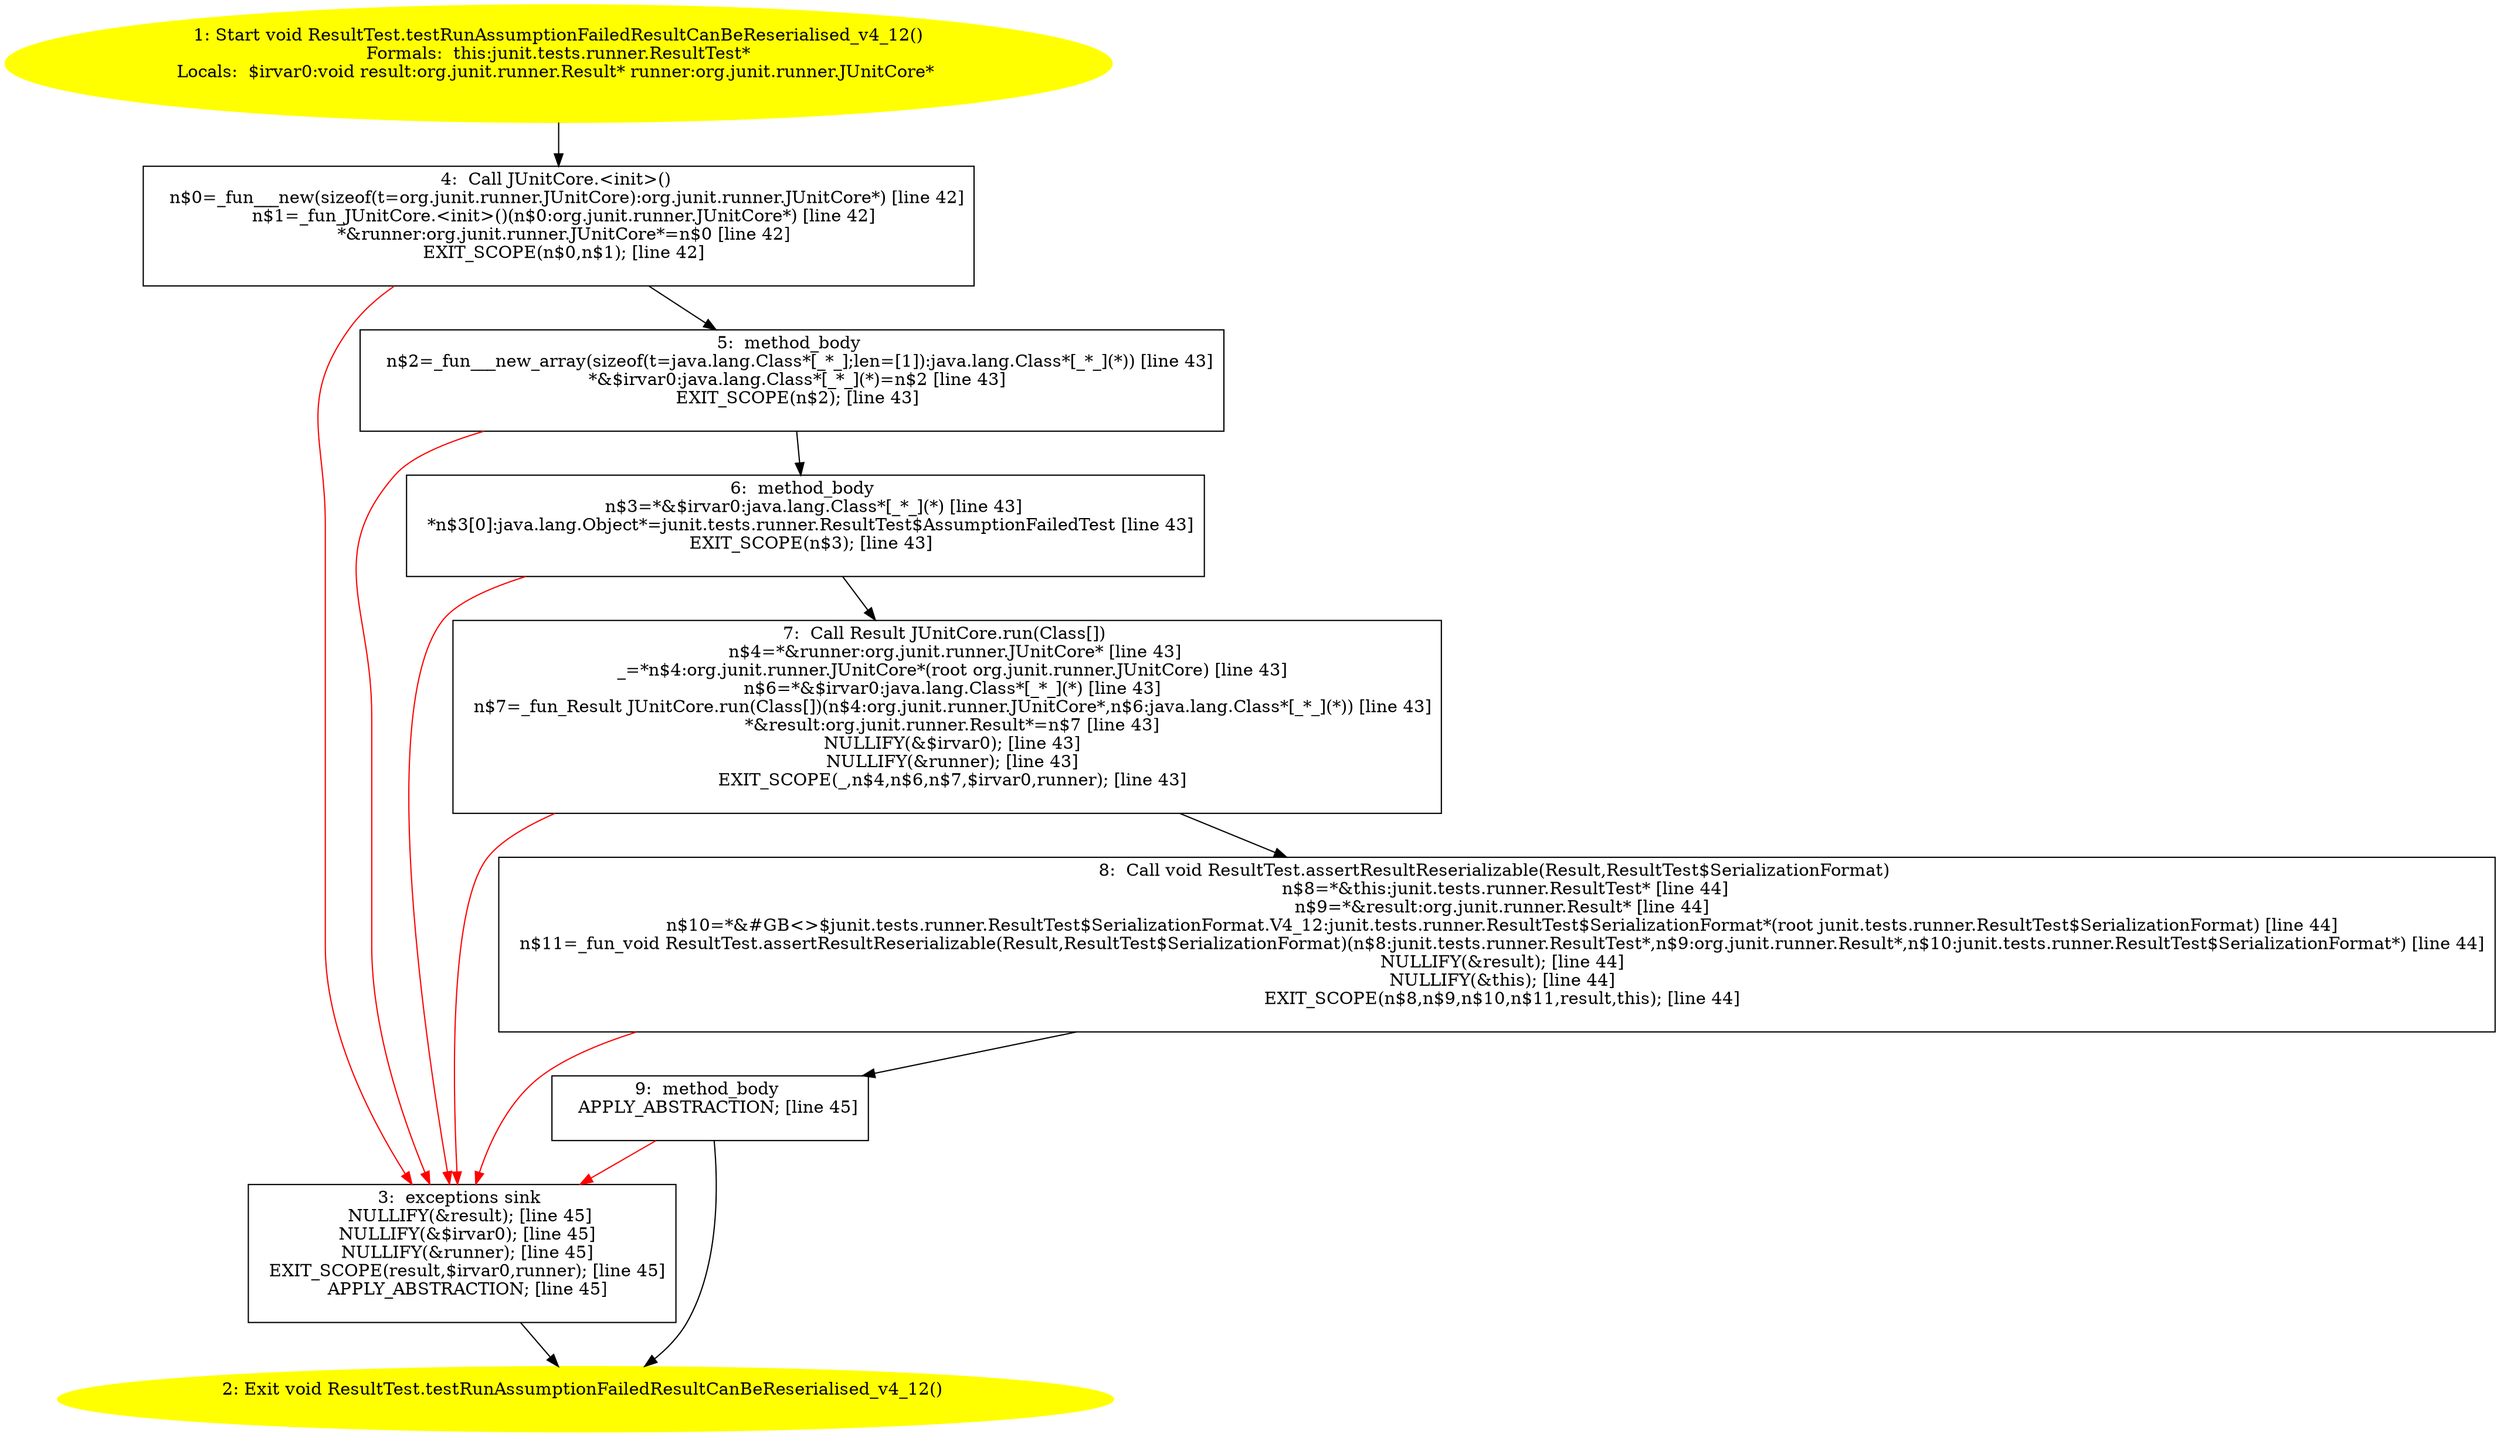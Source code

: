 /* @generated */
digraph cfg {
"junit.tests.runner.ResultTest.testRunAssumptionFailedResultCanBeReserialised_v4_12():void.d677889015807e3063b1a7e4e44fb961_1" [label="1: Start void ResultTest.testRunAssumptionFailedResultCanBeReserialised_v4_12()\nFormals:  this:junit.tests.runner.ResultTest*\nLocals:  $irvar0:void result:org.junit.runner.Result* runner:org.junit.runner.JUnitCore* \n  " color=yellow style=filled]
	

	 "junit.tests.runner.ResultTest.testRunAssumptionFailedResultCanBeReserialised_v4_12():void.d677889015807e3063b1a7e4e44fb961_1" -> "junit.tests.runner.ResultTest.testRunAssumptionFailedResultCanBeReserialised_v4_12():void.d677889015807e3063b1a7e4e44fb961_4" ;
"junit.tests.runner.ResultTest.testRunAssumptionFailedResultCanBeReserialised_v4_12():void.d677889015807e3063b1a7e4e44fb961_2" [label="2: Exit void ResultTest.testRunAssumptionFailedResultCanBeReserialised_v4_12() \n  " color=yellow style=filled]
	

"junit.tests.runner.ResultTest.testRunAssumptionFailedResultCanBeReserialised_v4_12():void.d677889015807e3063b1a7e4e44fb961_3" [label="3:  exceptions sink \n   NULLIFY(&result); [line 45]\n  NULLIFY(&$irvar0); [line 45]\n  NULLIFY(&runner); [line 45]\n  EXIT_SCOPE(result,$irvar0,runner); [line 45]\n  APPLY_ABSTRACTION; [line 45]\n " shape="box"]
	

	 "junit.tests.runner.ResultTest.testRunAssumptionFailedResultCanBeReserialised_v4_12():void.d677889015807e3063b1a7e4e44fb961_3" -> "junit.tests.runner.ResultTest.testRunAssumptionFailedResultCanBeReserialised_v4_12():void.d677889015807e3063b1a7e4e44fb961_2" ;
"junit.tests.runner.ResultTest.testRunAssumptionFailedResultCanBeReserialised_v4_12():void.d677889015807e3063b1a7e4e44fb961_4" [label="4:  Call JUnitCore.<init>() \n   n$0=_fun___new(sizeof(t=org.junit.runner.JUnitCore):org.junit.runner.JUnitCore*) [line 42]\n  n$1=_fun_JUnitCore.<init>()(n$0:org.junit.runner.JUnitCore*) [line 42]\n  *&runner:org.junit.runner.JUnitCore*=n$0 [line 42]\n  EXIT_SCOPE(n$0,n$1); [line 42]\n " shape="box"]
	

	 "junit.tests.runner.ResultTest.testRunAssumptionFailedResultCanBeReserialised_v4_12():void.d677889015807e3063b1a7e4e44fb961_4" -> "junit.tests.runner.ResultTest.testRunAssumptionFailedResultCanBeReserialised_v4_12():void.d677889015807e3063b1a7e4e44fb961_5" ;
	 "junit.tests.runner.ResultTest.testRunAssumptionFailedResultCanBeReserialised_v4_12():void.d677889015807e3063b1a7e4e44fb961_4" -> "junit.tests.runner.ResultTest.testRunAssumptionFailedResultCanBeReserialised_v4_12():void.d677889015807e3063b1a7e4e44fb961_3" [color="red" ];
"junit.tests.runner.ResultTest.testRunAssumptionFailedResultCanBeReserialised_v4_12():void.d677889015807e3063b1a7e4e44fb961_5" [label="5:  method_body \n   n$2=_fun___new_array(sizeof(t=java.lang.Class*[_*_];len=[1]):java.lang.Class*[_*_](*)) [line 43]\n  *&$irvar0:java.lang.Class*[_*_](*)=n$2 [line 43]\n  EXIT_SCOPE(n$2); [line 43]\n " shape="box"]
	

	 "junit.tests.runner.ResultTest.testRunAssumptionFailedResultCanBeReserialised_v4_12():void.d677889015807e3063b1a7e4e44fb961_5" -> "junit.tests.runner.ResultTest.testRunAssumptionFailedResultCanBeReserialised_v4_12():void.d677889015807e3063b1a7e4e44fb961_6" ;
	 "junit.tests.runner.ResultTest.testRunAssumptionFailedResultCanBeReserialised_v4_12():void.d677889015807e3063b1a7e4e44fb961_5" -> "junit.tests.runner.ResultTest.testRunAssumptionFailedResultCanBeReserialised_v4_12():void.d677889015807e3063b1a7e4e44fb961_3" [color="red" ];
"junit.tests.runner.ResultTest.testRunAssumptionFailedResultCanBeReserialised_v4_12():void.d677889015807e3063b1a7e4e44fb961_6" [label="6:  method_body \n   n$3=*&$irvar0:java.lang.Class*[_*_](*) [line 43]\n  *n$3[0]:java.lang.Object*=junit.tests.runner.ResultTest$AssumptionFailedTest [line 43]\n  EXIT_SCOPE(n$3); [line 43]\n " shape="box"]
	

	 "junit.tests.runner.ResultTest.testRunAssumptionFailedResultCanBeReserialised_v4_12():void.d677889015807e3063b1a7e4e44fb961_6" -> "junit.tests.runner.ResultTest.testRunAssumptionFailedResultCanBeReserialised_v4_12():void.d677889015807e3063b1a7e4e44fb961_7" ;
	 "junit.tests.runner.ResultTest.testRunAssumptionFailedResultCanBeReserialised_v4_12():void.d677889015807e3063b1a7e4e44fb961_6" -> "junit.tests.runner.ResultTest.testRunAssumptionFailedResultCanBeReserialised_v4_12():void.d677889015807e3063b1a7e4e44fb961_3" [color="red" ];
"junit.tests.runner.ResultTest.testRunAssumptionFailedResultCanBeReserialised_v4_12():void.d677889015807e3063b1a7e4e44fb961_7" [label="7:  Call Result JUnitCore.run(Class[]) \n   n$4=*&runner:org.junit.runner.JUnitCore* [line 43]\n  _=*n$4:org.junit.runner.JUnitCore*(root org.junit.runner.JUnitCore) [line 43]\n  n$6=*&$irvar0:java.lang.Class*[_*_](*) [line 43]\n  n$7=_fun_Result JUnitCore.run(Class[])(n$4:org.junit.runner.JUnitCore*,n$6:java.lang.Class*[_*_](*)) [line 43]\n  *&result:org.junit.runner.Result*=n$7 [line 43]\n  NULLIFY(&$irvar0); [line 43]\n  NULLIFY(&runner); [line 43]\n  EXIT_SCOPE(_,n$4,n$6,n$7,$irvar0,runner); [line 43]\n " shape="box"]
	

	 "junit.tests.runner.ResultTest.testRunAssumptionFailedResultCanBeReserialised_v4_12():void.d677889015807e3063b1a7e4e44fb961_7" -> "junit.tests.runner.ResultTest.testRunAssumptionFailedResultCanBeReserialised_v4_12():void.d677889015807e3063b1a7e4e44fb961_8" ;
	 "junit.tests.runner.ResultTest.testRunAssumptionFailedResultCanBeReserialised_v4_12():void.d677889015807e3063b1a7e4e44fb961_7" -> "junit.tests.runner.ResultTest.testRunAssumptionFailedResultCanBeReserialised_v4_12():void.d677889015807e3063b1a7e4e44fb961_3" [color="red" ];
"junit.tests.runner.ResultTest.testRunAssumptionFailedResultCanBeReserialised_v4_12():void.d677889015807e3063b1a7e4e44fb961_8" [label="8:  Call void ResultTest.assertResultReserializable(Result,ResultTest$SerializationFormat) \n   n$8=*&this:junit.tests.runner.ResultTest* [line 44]\n  n$9=*&result:org.junit.runner.Result* [line 44]\n  n$10=*&#GB<>$junit.tests.runner.ResultTest$SerializationFormat.V4_12:junit.tests.runner.ResultTest$SerializationFormat*(root junit.tests.runner.ResultTest$SerializationFormat) [line 44]\n  n$11=_fun_void ResultTest.assertResultReserializable(Result,ResultTest$SerializationFormat)(n$8:junit.tests.runner.ResultTest*,n$9:org.junit.runner.Result*,n$10:junit.tests.runner.ResultTest$SerializationFormat*) [line 44]\n  NULLIFY(&result); [line 44]\n  NULLIFY(&this); [line 44]\n  EXIT_SCOPE(n$8,n$9,n$10,n$11,result,this); [line 44]\n " shape="box"]
	

	 "junit.tests.runner.ResultTest.testRunAssumptionFailedResultCanBeReserialised_v4_12():void.d677889015807e3063b1a7e4e44fb961_8" -> "junit.tests.runner.ResultTest.testRunAssumptionFailedResultCanBeReserialised_v4_12():void.d677889015807e3063b1a7e4e44fb961_9" ;
	 "junit.tests.runner.ResultTest.testRunAssumptionFailedResultCanBeReserialised_v4_12():void.d677889015807e3063b1a7e4e44fb961_8" -> "junit.tests.runner.ResultTest.testRunAssumptionFailedResultCanBeReserialised_v4_12():void.d677889015807e3063b1a7e4e44fb961_3" [color="red" ];
"junit.tests.runner.ResultTest.testRunAssumptionFailedResultCanBeReserialised_v4_12():void.d677889015807e3063b1a7e4e44fb961_9" [label="9:  method_body \n   APPLY_ABSTRACTION; [line 45]\n " shape="box"]
	

	 "junit.tests.runner.ResultTest.testRunAssumptionFailedResultCanBeReserialised_v4_12():void.d677889015807e3063b1a7e4e44fb961_9" -> "junit.tests.runner.ResultTest.testRunAssumptionFailedResultCanBeReserialised_v4_12():void.d677889015807e3063b1a7e4e44fb961_2" ;
	 "junit.tests.runner.ResultTest.testRunAssumptionFailedResultCanBeReserialised_v4_12():void.d677889015807e3063b1a7e4e44fb961_9" -> "junit.tests.runner.ResultTest.testRunAssumptionFailedResultCanBeReserialised_v4_12():void.d677889015807e3063b1a7e4e44fb961_3" [color="red" ];
}

